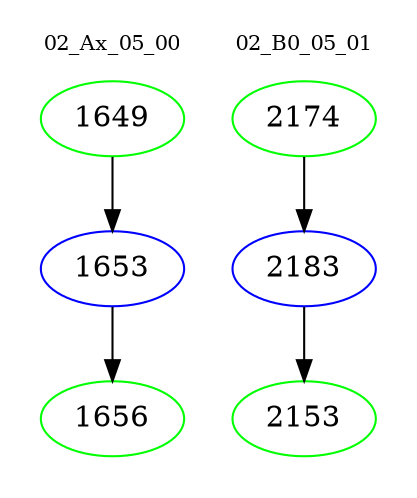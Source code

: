 digraph{
subgraph cluster_0 {
color = white
label = "02_Ax_05_00";
fontsize=10;
T0_1649 [label="1649", color="green"]
T0_1649 -> T0_1653 [color="black"]
T0_1653 [label="1653", color="blue"]
T0_1653 -> T0_1656 [color="black"]
T0_1656 [label="1656", color="green"]
}
subgraph cluster_1 {
color = white
label = "02_B0_05_01";
fontsize=10;
T1_2174 [label="2174", color="green"]
T1_2174 -> T1_2183 [color="black"]
T1_2183 [label="2183", color="blue"]
T1_2183 -> T1_2153 [color="black"]
T1_2153 [label="2153", color="green"]
}
}
